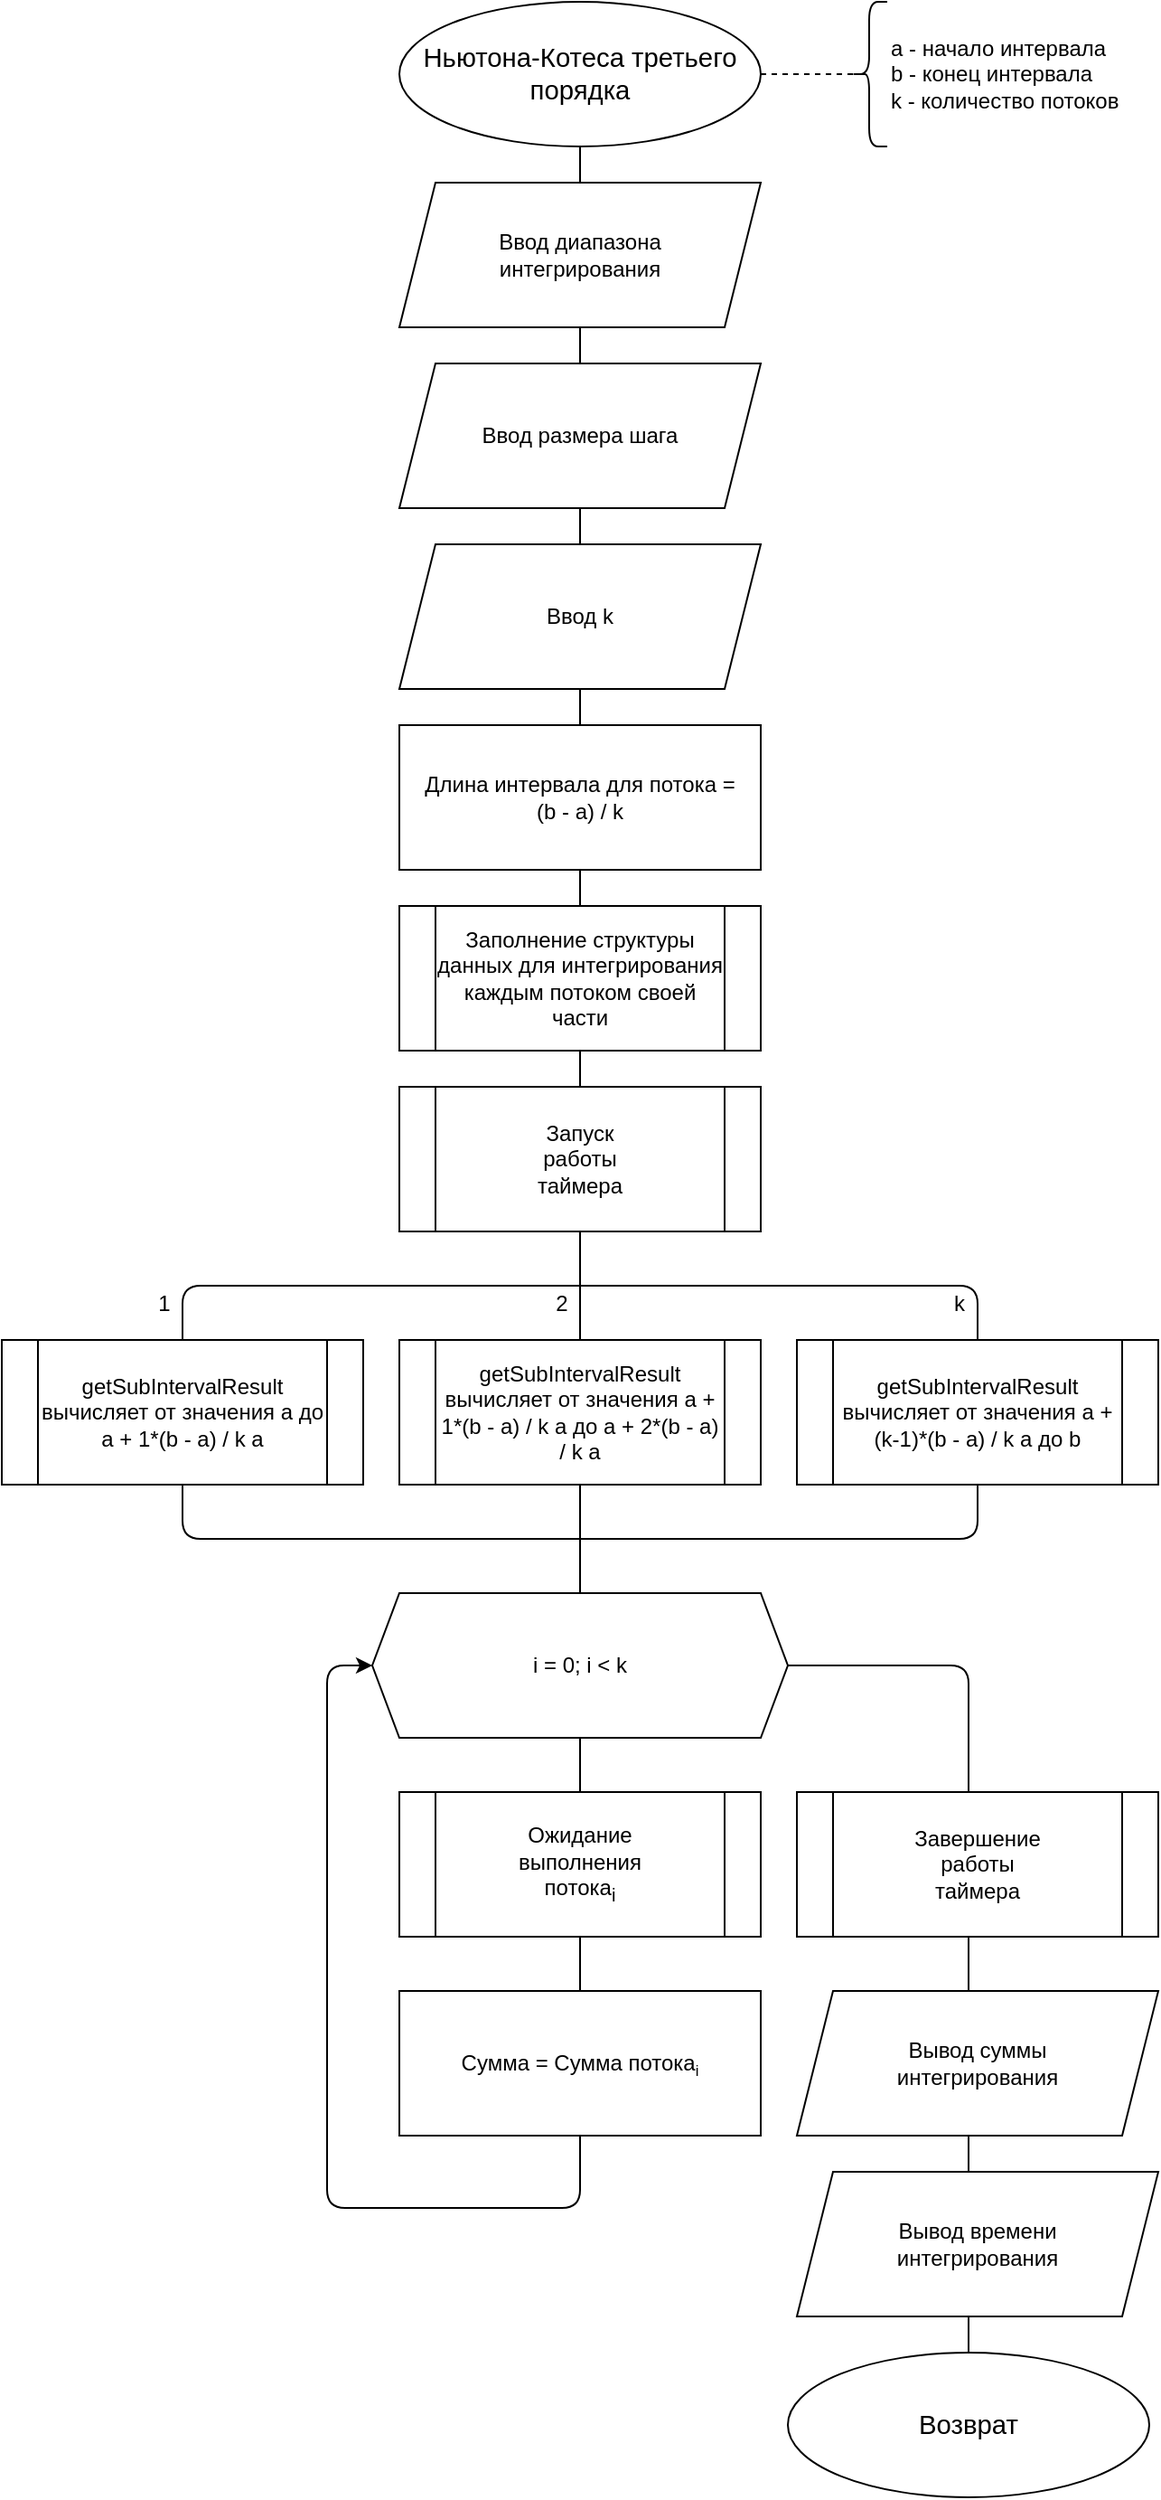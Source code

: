 <mxfile version="13.7.5" type="device"><diagram id="7dFLeUjiA9YY33CkXR7l" name="Page-1"><mxGraphModel dx="1368" dy="860" grid="1" gridSize="10" guides="1" tooltips="1" connect="1" arrows="1" fold="1" page="1" pageScale="1" pageWidth="827" pageHeight="1169" math="0" shadow="0"><root><mxCell id="0"/><mxCell id="1" parent="0"/><mxCell id="pJMV0x1qbv_8ZhTKLl63-28" value="" style="endArrow=none;html=1;exitX=1;exitY=0.5;exitDx=0;exitDy=0;entryX=0.5;entryY=0;entryDx=0;entryDy=0;" edge="1" parent="1" source="pJMV0x1qbv_8ZhTKLl63-19" target="pJMV0x1qbv_8ZhTKLl63-27"><mxGeometry width="50" height="50" relative="1" as="geometry"><mxPoint x="310" y="1160" as="sourcePoint"/><mxPoint x="360" y="1110" as="targetPoint"/><Array as="points"><mxPoint x="235" y="1110"/></Array></mxGeometry></mxCell><mxCell id="pJMV0x1qbv_8ZhTKLl63-23" value="" style="endArrow=classic;html=1;exitX=0.5;exitY=1;exitDx=0;exitDy=0;entryX=0;entryY=0.5;entryDx=0;entryDy=0;" edge="1" parent="1" source="pJMV0x1qbv_8ZhTKLl63-19" target="pJMV0x1qbv_8ZhTKLl63-19"><mxGeometry width="50" height="50" relative="1" as="geometry"><mxPoint x="-100" y="1570" as="sourcePoint"/><mxPoint x="-50" y="1520" as="targetPoint"/><Array as="points"><mxPoint x="20" y="1410"/><mxPoint x="-120" y="1410"/><mxPoint x="-120" y="1110"/></Array></mxGeometry></mxCell><mxCell id="pJMV0x1qbv_8ZhTKLl63-1" value="" style="endArrow=none;html=1;entryX=0.5;entryY=1;entryDx=0;entryDy=0;exitX=0.5;exitY=0;exitDx=0;exitDy=0;" edge="1" parent="1" target="pJMV0x1qbv_8ZhTKLl63-2"><mxGeometry width="50" height="50" relative="1" as="geometry"><mxPoint x="20" y="690" as="sourcePoint"/><mxPoint x="60" y="560" as="targetPoint"/></mxGeometry></mxCell><mxCell id="pJMV0x1qbv_8ZhTKLl63-2" value="&lt;span style=&quot;font-family: , &amp;#34;arial&amp;#34; ; font-size: 14.667px ; text-align: left ; background-color: rgb(255 , 255 , 255)&quot;&gt;Ньютона-Котеса третьего порядка&lt;/span&gt;" style="ellipse;whiteSpace=wrap;html=1;" vertex="1" parent="1"><mxGeometry x="-80" y="190" width="200" height="80" as="geometry"/></mxCell><mxCell id="pJMV0x1qbv_8ZhTKLl63-3" value="Ввод диапазона&lt;br&gt;интегрирования" style="shape=parallelogram;perimeter=parallelogramPerimeter;whiteSpace=wrap;html=1;fixedSize=1;" vertex="1" parent="1"><mxGeometry x="-80" y="290" width="200" height="80" as="geometry"/></mxCell><mxCell id="pJMV0x1qbv_8ZhTKLl63-4" value="Ввод размера шага" style="shape=parallelogram;perimeter=parallelogramPerimeter;whiteSpace=wrap;html=1;fixedSize=1;" vertex="1" parent="1"><mxGeometry x="-80" y="390" width="200" height="80" as="geometry"/></mxCell><mxCell id="pJMV0x1qbv_8ZhTKLl63-5" value="Ввод k" style="shape=parallelogram;perimeter=parallelogramPerimeter;whiteSpace=wrap;html=1;fixedSize=1;" vertex="1" parent="1"><mxGeometry x="-80" y="490" width="200" height="80" as="geometry"/></mxCell><mxCell id="pJMV0x1qbv_8ZhTKLl63-6" value="Длина интервала для потока =&lt;br&gt;(b - a) / k" style="rounded=0;whiteSpace=wrap;html=1;" vertex="1" parent="1"><mxGeometry x="-80" y="590" width="200" height="80" as="geometry"/></mxCell><mxCell id="pJMV0x1qbv_8ZhTKLl63-7" value="Запуск&lt;br&gt;работы&lt;br&gt;таймера" style="shape=process;whiteSpace=wrap;html=1;backgroundOutline=1;" vertex="1" parent="1"><mxGeometry x="-80" y="790" width="200" height="80" as="geometry"/></mxCell><mxCell id="pJMV0x1qbv_8ZhTKLl63-8" value="" style="endArrow=none;dashed=1;html=1;exitX=1;exitY=0.5;exitDx=0;exitDy=0;entryX=0.1;entryY=0.5;entryDx=0;entryDy=0;entryPerimeter=0;" edge="1" parent="1" source="pJMV0x1qbv_8ZhTKLl63-2" target="pJMV0x1qbv_8ZhTKLl63-9"><mxGeometry width="50" height="50" relative="1" as="geometry"><mxPoint x="250" y="400" as="sourcePoint"/><mxPoint x="200" y="230" as="targetPoint"/></mxGeometry></mxCell><mxCell id="pJMV0x1qbv_8ZhTKLl63-9" value="" style="shape=curlyBracket;whiteSpace=wrap;html=1;rounded=1;" vertex="1" parent="1"><mxGeometry x="170" y="190" width="20" height="80" as="geometry"/></mxCell><mxCell id="pJMV0x1qbv_8ZhTKLl63-10" value="&lt;div&gt;&lt;span&gt;a - начало интервала&lt;/span&gt;&lt;/div&gt;&lt;div&gt;&lt;span&gt;b - конец интервала&lt;/span&gt;&lt;/div&gt;&lt;div&gt;&lt;span&gt;k - количество потоков&lt;/span&gt;&lt;/div&gt;" style="text;html=1;strokeColor=none;fillColor=none;align=left;verticalAlign=middle;whiteSpace=wrap;rounded=0;" vertex="1" parent="1"><mxGeometry x="190" y="200" width="130" height="60" as="geometry"/></mxCell><mxCell id="pJMV0x1qbv_8ZhTKLl63-11" value="" style="endArrow=none;html=1;entryX=0.5;entryY=1;entryDx=0;entryDy=0;exitX=0.5;exitY=0;exitDx=0;exitDy=0;" edge="1" parent="1" source="pJMV0x1qbv_8ZhTKLl63-12" target="pJMV0x1qbv_8ZhTKLl63-7"><mxGeometry width="50" height="50" relative="1" as="geometry"><mxPoint x="20" y="900" as="sourcePoint"/><mxPoint x="30" y="920" as="targetPoint"/></mxGeometry></mxCell><mxCell id="pJMV0x1qbv_8ZhTKLl63-12" value="&lt;span&gt;getSubIntervalResult вычисляет от значения&amp;nbsp;&lt;/span&gt;а + 1*(b - a) / k a&lt;span&gt;&amp;nbsp;до а + 2*(b - a) / k a&lt;/span&gt;" style="shape=process;whiteSpace=wrap;html=1;backgroundOutline=1;" vertex="1" parent="1"><mxGeometry x="-80" y="930" width="200" height="80" as="geometry"/></mxCell><mxCell id="pJMV0x1qbv_8ZhTKLl63-13" value="" style="endArrow=none;html=1;exitX=0.5;exitY=0;exitDx=0;exitDy=0;" edge="1" parent="1" source="pJMV0x1qbv_8ZhTKLl63-14"><mxGeometry width="50" height="50" relative="1" as="geometry"><mxPoint x="-220" y="900" as="sourcePoint"/><mxPoint x="20" y="900" as="targetPoint"/><Array as="points"><mxPoint x="-200" y="900"/></Array></mxGeometry></mxCell><mxCell id="pJMV0x1qbv_8ZhTKLl63-14" value="getSubIntervalResult вычисляет от значения а до а + 1*(b - a) / k a" style="shape=process;whiteSpace=wrap;html=1;backgroundOutline=1;" vertex="1" parent="1"><mxGeometry x="-300" y="930" width="200" height="80" as="geometry"/></mxCell><mxCell id="pJMV0x1qbv_8ZhTKLl63-15" value="" style="endArrow=none;html=1;exitX=0.5;exitY=0;exitDx=0;exitDy=0;" edge="1" parent="1" source="pJMV0x1qbv_8ZhTKLl63-16"><mxGeometry width="50" height="50" relative="1" as="geometry"><mxPoint x="220" y="900" as="sourcePoint"/><mxPoint x="20" y="900" as="targetPoint"/><Array as="points"><mxPoint x="240" y="900"/></Array></mxGeometry></mxCell><mxCell id="pJMV0x1qbv_8ZhTKLl63-16" value="&lt;span&gt;getSubIntervalResult вычисляет от значения&amp;nbsp;&lt;/span&gt;&lt;span&gt;а + (k-1)*(b - a) / k a&lt;/span&gt;&lt;span&gt;&amp;nbsp;до b&lt;/span&gt;" style="shape=process;whiteSpace=wrap;html=1;backgroundOutline=1;direction=west;" vertex="1" parent="1"><mxGeometry x="140" y="930" width="200" height="80" as="geometry"/></mxCell><mxCell id="pJMV0x1qbv_8ZhTKLl63-17" value="" style="endArrow=none;html=1;exitX=0.5;exitY=1;exitDx=0;exitDy=0;entryX=0.5;entryY=0;entryDx=0;entryDy=0;" edge="1" parent="1" source="pJMV0x1qbv_8ZhTKLl63-14" target="pJMV0x1qbv_8ZhTKLl63-16"><mxGeometry width="50" height="50" relative="1" as="geometry"><mxPoint x="-10" y="940" as="sourcePoint"/><mxPoint x="110" y="1070" as="targetPoint"/><Array as="points"><mxPoint x="-200" y="1040"/><mxPoint x="240" y="1040"/></Array></mxGeometry></mxCell><mxCell id="pJMV0x1qbv_8ZhTKLl63-18" value="" style="endArrow=none;html=1;entryX=0.5;entryY=1;entryDx=0;entryDy=0;" edge="1" parent="1" target="pJMV0x1qbv_8ZhTKLl63-12"><mxGeometry width="50" height="50" relative="1" as="geometry"><mxPoint x="20" y="1070" as="sourcePoint"/><mxPoint x="40" y="890" as="targetPoint"/></mxGeometry></mxCell><mxCell id="pJMV0x1qbv_8ZhTKLl63-19" value="i = 0; i &amp;lt; k" style="shape=hexagon;perimeter=hexagonPerimeter2;whiteSpace=wrap;html=1;fixedSize=1;size=15;" vertex="1" parent="1"><mxGeometry x="-95" y="1070" width="230" height="80" as="geometry"/></mxCell><mxCell id="pJMV0x1qbv_8ZhTKLl63-20" value="Ожидание&lt;br&gt;выполнения&lt;br&gt;потока&lt;sub&gt;i&lt;/sub&gt;" style="shape=process;whiteSpace=wrap;html=1;backgroundOutline=1;" vertex="1" parent="1"><mxGeometry x="-80" y="1180" width="200" height="80" as="geometry"/></mxCell><mxCell id="pJMV0x1qbv_8ZhTKLl63-21" value="Сумма = Сумма потока&lt;span style=&quot;font-size: 10px&quot;&gt;&lt;sub&gt;i&lt;/sub&gt;&lt;/span&gt;" style="rounded=0;whiteSpace=wrap;html=1;" vertex="1" parent="1"><mxGeometry x="-80" y="1290" width="200" height="80" as="geometry"/></mxCell><mxCell id="pJMV0x1qbv_8ZhTKLl63-24" value="Завершение&lt;br&gt;работы&lt;br&gt;таймера" style="shape=process;whiteSpace=wrap;html=1;backgroundOutline=1;" vertex="1" parent="1"><mxGeometry x="140" y="1180" width="200" height="80" as="geometry"/></mxCell><mxCell id="pJMV0x1qbv_8ZhTKLl63-25" value="Вывод суммы&lt;br&gt;интегрирования" style="shape=parallelogram;perimeter=parallelogramPerimeter;whiteSpace=wrap;html=1;fixedSize=1;" vertex="1" parent="1"><mxGeometry x="140" y="1290" width="200" height="80" as="geometry"/></mxCell><mxCell id="pJMV0x1qbv_8ZhTKLl63-26" value="Вывод времени&lt;br&gt;интегрирования" style="shape=parallelogram;perimeter=parallelogramPerimeter;whiteSpace=wrap;html=1;fixedSize=1;" vertex="1" parent="1"><mxGeometry x="140" y="1390" width="200" height="80" as="geometry"/></mxCell><mxCell id="pJMV0x1qbv_8ZhTKLl63-27" value="&lt;div style=&quot;text-align: left&quot;&gt;&lt;span style=&quot;font-size: 14.667px ; background-color: rgb(255 , 255 , 255)&quot;&gt;Возврат&lt;/span&gt;&lt;/div&gt;" style="ellipse;whiteSpace=wrap;html=1;" vertex="1" parent="1"><mxGeometry x="135" y="1490" width="200" height="80" as="geometry"/></mxCell><mxCell id="pJMV0x1qbv_8ZhTKLl63-29" value="1" style="text;html=1;strokeColor=none;fillColor=none;align=center;verticalAlign=middle;whiteSpace=wrap;rounded=0;" vertex="1" parent="1"><mxGeometry x="-230" y="900" width="40" height="20" as="geometry"/></mxCell><mxCell id="pJMV0x1qbv_8ZhTKLl63-30" value="2" style="text;html=1;strokeColor=none;fillColor=none;align=center;verticalAlign=middle;whiteSpace=wrap;rounded=0;" vertex="1" parent="1"><mxGeometry x="-10" y="900" width="40" height="20" as="geometry"/></mxCell><mxCell id="pJMV0x1qbv_8ZhTKLl63-31" value="k" style="text;html=1;strokeColor=none;fillColor=none;align=center;verticalAlign=middle;whiteSpace=wrap;rounded=0;" vertex="1" parent="1"><mxGeometry x="210" y="900" width="40" height="20" as="geometry"/></mxCell><mxCell id="pJMV0x1qbv_8ZhTKLl63-33" value="" style="endArrow=none;html=1;entryX=0.5;entryY=1;entryDx=0;entryDy=0;exitX=0.5;exitY=0;exitDx=0;exitDy=0;" edge="1" parent="1" source="pJMV0x1qbv_8ZhTKLl63-7"><mxGeometry width="50" height="50" relative="1" as="geometry"><mxPoint x="20" y="790" as="sourcePoint"/><mxPoint x="20" y="770" as="targetPoint"/></mxGeometry></mxCell><mxCell id="pJMV0x1qbv_8ZhTKLl63-34" value="Заполнение структуры данных для интегрирования каждым потоком своей части" style="shape=process;whiteSpace=wrap;html=1;backgroundOutline=1;" vertex="1" parent="1"><mxGeometry x="-80" y="690" width="200" height="80" as="geometry"/></mxCell></root></mxGraphModel></diagram></mxfile>